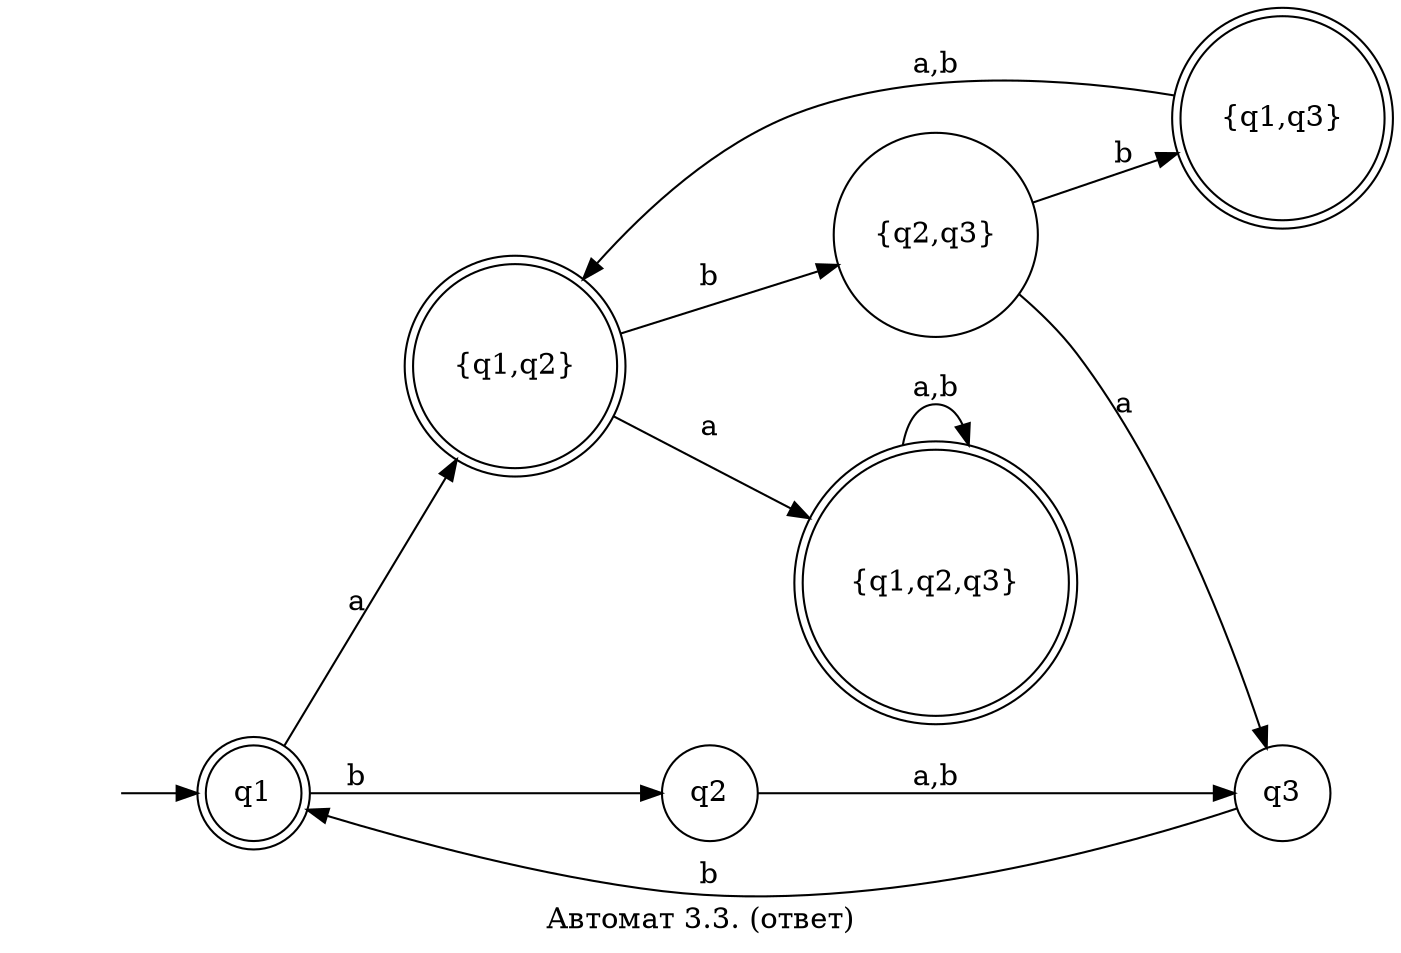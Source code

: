 digraph {
    rankdir = LR;
    label = "Автомат 3.3. (ответ)";
    "" [shape = none];
    node [shape = circle];
    "q1" [shape="doublecircle" ];
    "{q1,q2}" [shape="doublecircle" ];
    "{q1,q2,q3}" [shape="doublecircle" ];
    "{q1,q3}"[shape="doublecircle" ];
    ""->q1;
    q1->"{q1,q2}"[label="a"]
    q1->q2[label="b"]
    "{q1,q2}"->"{q1,q2,q3}"[label="a"]
    "{q1,q2}"->"{q2,q3}"[label="b"]
    q2->q3[label="a,b"]
    "{q1,q2,q3}"->"{q1,q2,q3}"[label="a,b"]
    "{q2,q3}"->q3[label="a"]
    "{q2,q3}"->"{q1,q3}"[label="b"]
     q3->q1[label="b"]
    "{q1,q3}"->"{q1,q2}"[label="a,b"]
}
